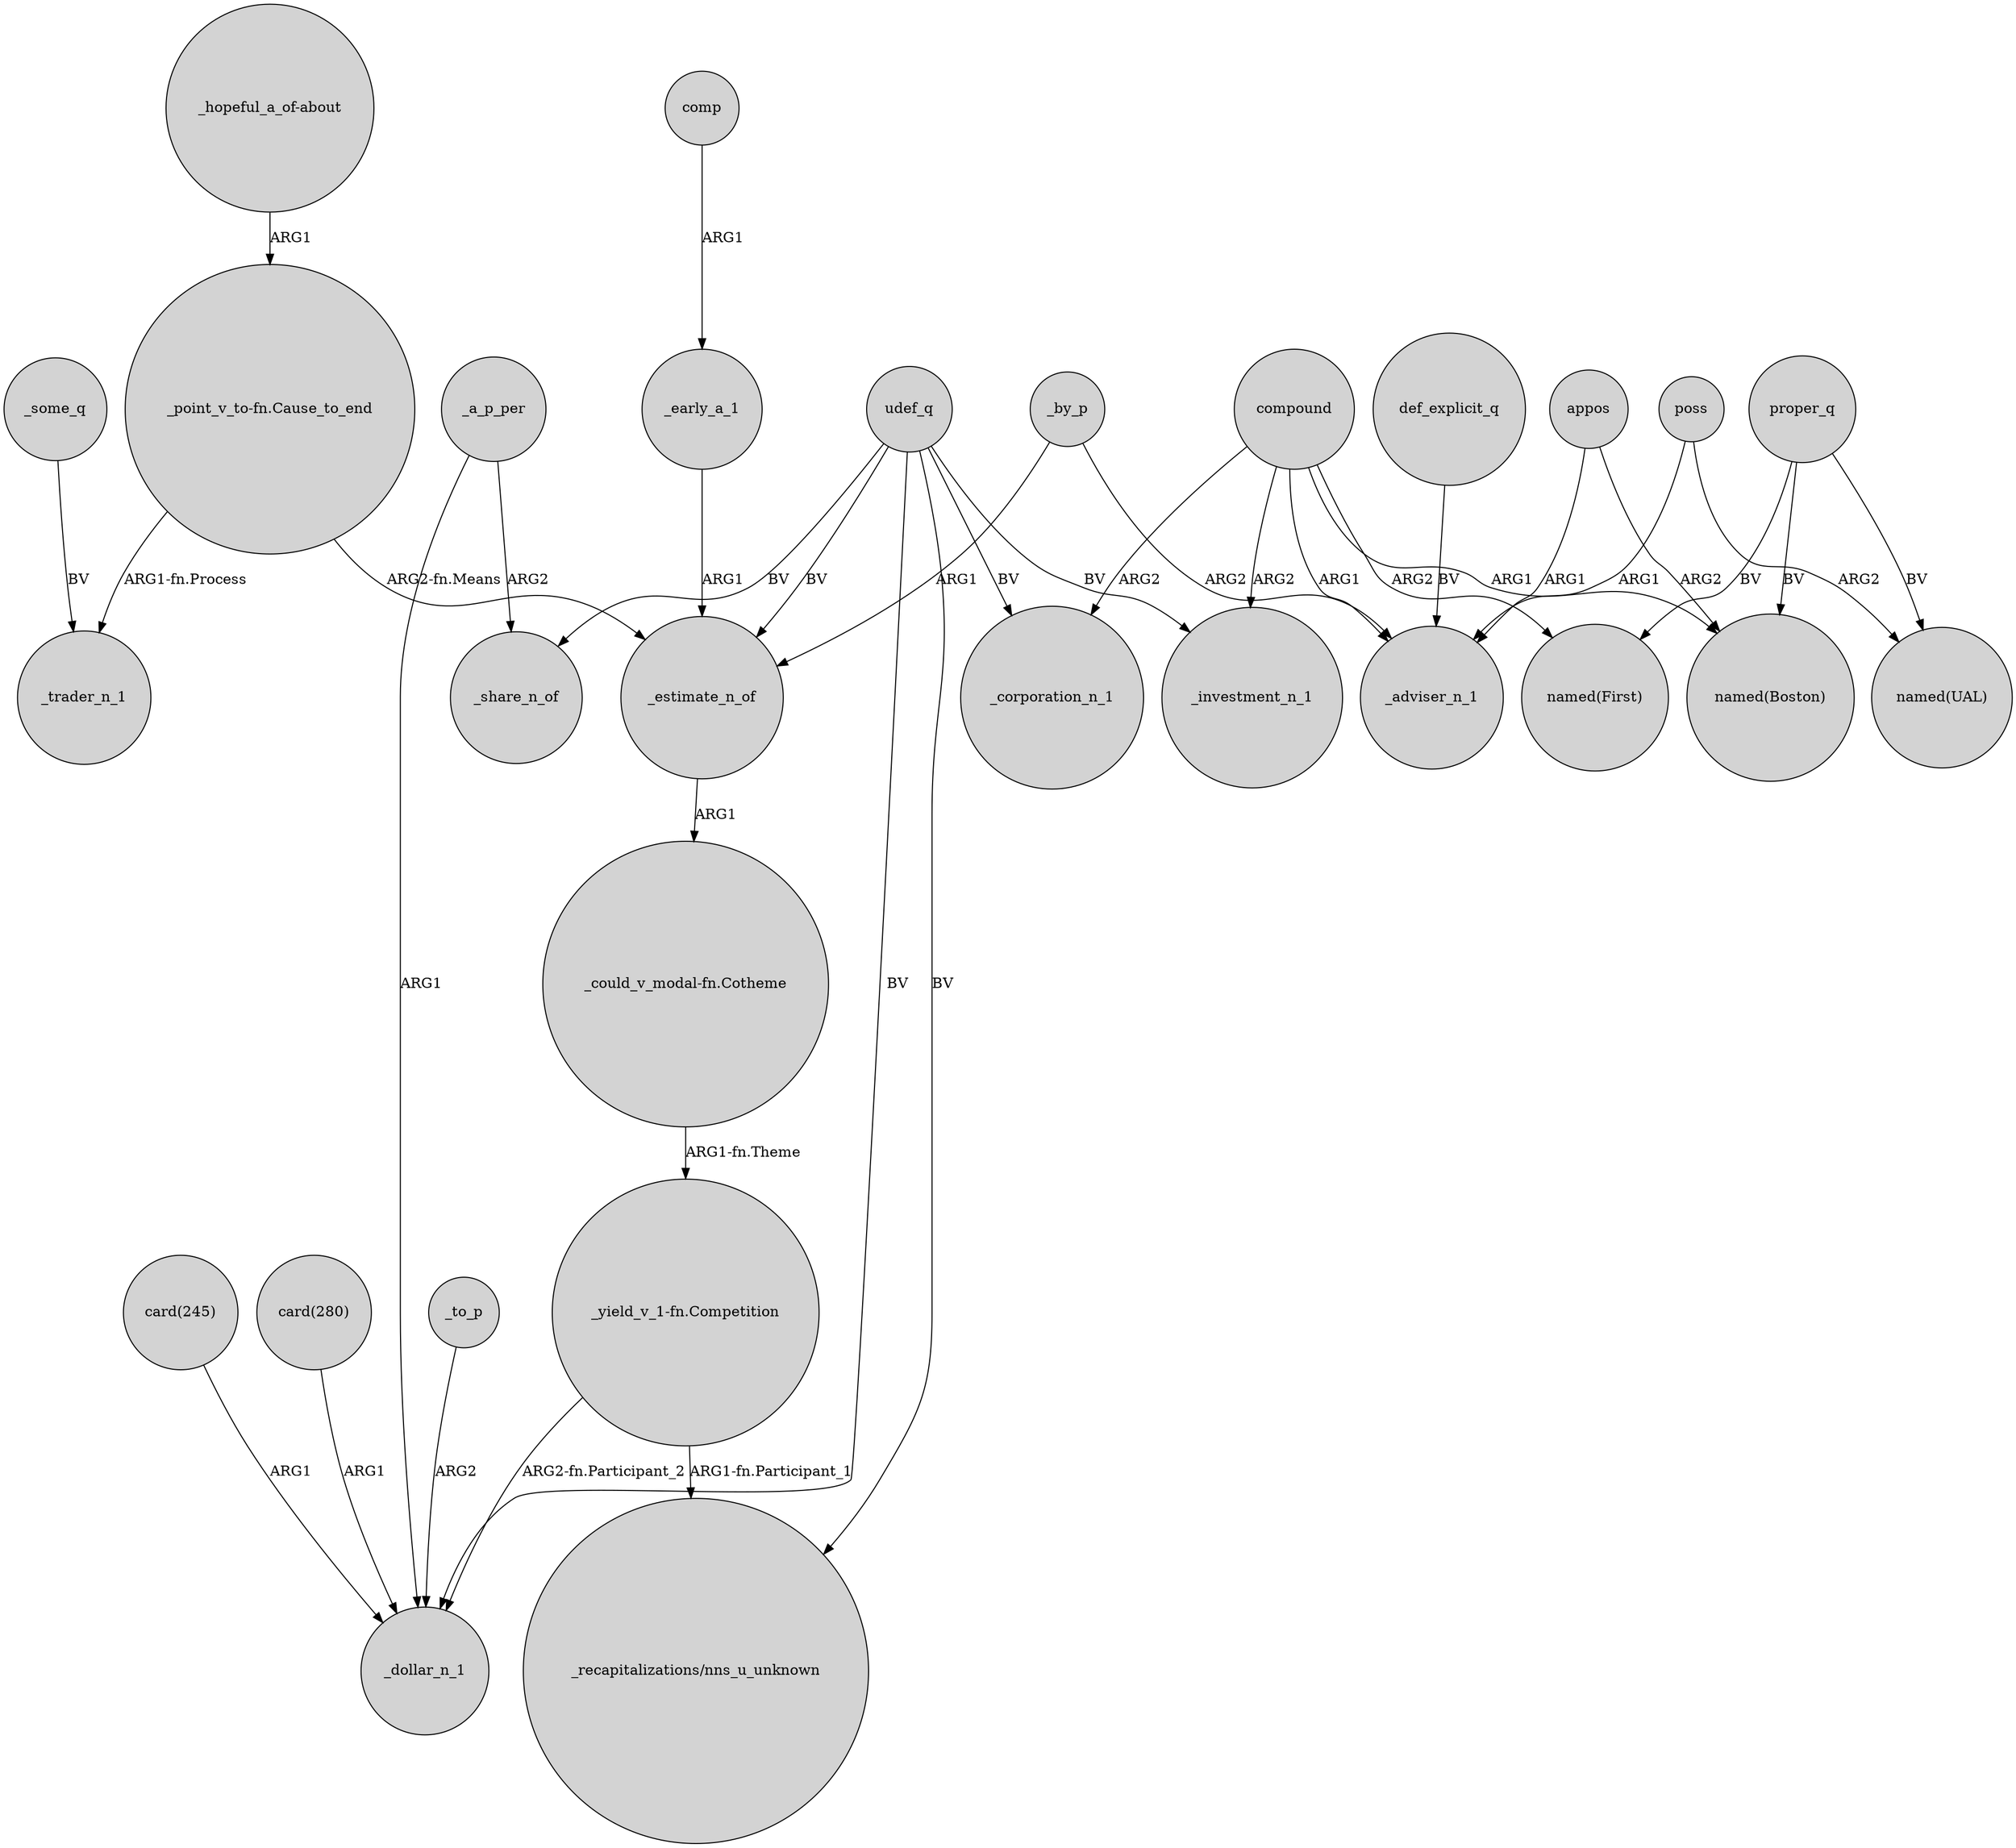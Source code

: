 digraph {
	node [shape=circle style=filled]
	_some_q -> _trader_n_1 [label=BV]
	"card(280)" -> _dollar_n_1 [label=ARG1]
	compound -> _investment_n_1 [label=ARG2]
	appos -> _adviser_n_1 [label=ARG1]
	"_could_v_modal-fn.Cotheme" -> "_yield_v_1-fn.Competition" [label="ARG1-fn.Theme"]
	proper_q -> "named(First)" [label=BV]
	proper_q -> "named(Boston)" [label=BV]
	udef_q -> _estimate_n_of [label=BV]
	comp -> _early_a_1 [label=ARG1]
	_early_a_1 -> _estimate_n_of [label=ARG1]
	"_hopeful_a_of-about" -> "_point_v_to-fn.Cause_to_end" [label=ARG1]
	_to_p -> _dollar_n_1 [label=ARG2]
	"_point_v_to-fn.Cause_to_end" -> _estimate_n_of [label="ARG2-fn.Means"]
	"_yield_v_1-fn.Competition" -> _dollar_n_1 [label="ARG2-fn.Participant_2"]
	compound -> "named(Boston)" [label=ARG1]
	poss -> "named(UAL)" [label=ARG2]
	proper_q -> "named(UAL)" [label=BV]
	appos -> "named(Boston)" [label=ARG2]
	_by_p -> _adviser_n_1 [label=ARG2]
	compound -> "named(First)" [label=ARG2]
	"card(245)" -> _dollar_n_1 [label=ARG1]
	_a_p_per -> _share_n_of [label=ARG2]
	udef_q -> "_recapitalizations/nns_u_unknown" [label=BV]
	udef_q -> _share_n_of [label=BV]
	_by_p -> _estimate_n_of [label=ARG1]
	def_explicit_q -> _adviser_n_1 [label=BV]
	"_yield_v_1-fn.Competition" -> "_recapitalizations/nns_u_unknown" [label="ARG1-fn.Participant_1"]
	udef_q -> _dollar_n_1 [label=BV]
	udef_q -> _investment_n_1 [label=BV]
	"_point_v_to-fn.Cause_to_end" -> _trader_n_1 [label="ARG1-fn.Process"]
	_a_p_per -> _dollar_n_1 [label=ARG1]
	compound -> _corporation_n_1 [label=ARG2]
	udef_q -> _corporation_n_1 [label=BV]
	compound -> _adviser_n_1 [label=ARG1]
	_estimate_n_of -> "_could_v_modal-fn.Cotheme" [label=ARG1]
	poss -> _adviser_n_1 [label=ARG1]
}
